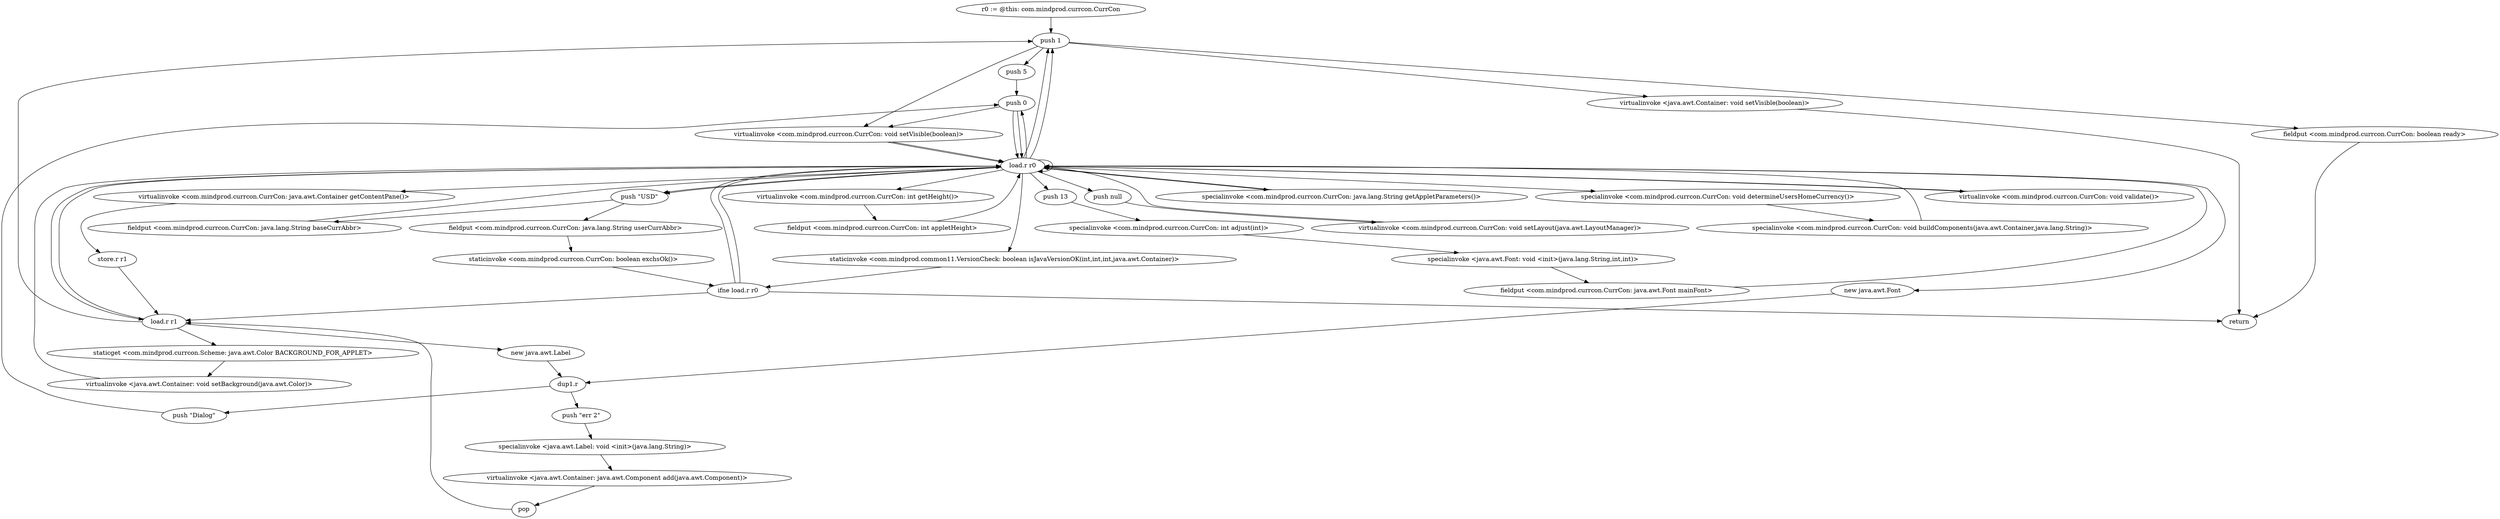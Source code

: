 digraph "" {
    "r0 := @this: com.mindprod.currcon.CurrCon"
    "push 1"
    "r0 := @this: com.mindprod.currcon.CurrCon"->"push 1";
    "push 5"
    "push 1"->"push 5";
    "push 0"
    "push 5"->"push 0";
    "load.r r0"
    "push 0"->"load.r r0";
    "staticinvoke <com.mindprod.common11.VersionCheck: boolean isJavaVersionOK(int,int,int,java.awt.Container)>"
    "load.r r0"->"staticinvoke <com.mindprod.common11.VersionCheck: boolean isJavaVersionOK(int,int,int,java.awt.Container)>";
    "ifne load.r r0"
    "staticinvoke <com.mindprod.common11.VersionCheck: boolean isJavaVersionOK(int,int,int,java.awt.Container)>"->"ifne load.r r0";
    "return"
    "ifne load.r r0"->"return";
    "ifne load.r r0"->"load.r r0";
    "load.r r0"->"load.r r0";
    "virtualinvoke <com.mindprod.currcon.CurrCon: int getHeight()>"
    "load.r r0"->"virtualinvoke <com.mindprod.currcon.CurrCon: int getHeight()>";
    "fieldput <com.mindprod.currcon.CurrCon: int appletHeight>"
    "virtualinvoke <com.mindprod.currcon.CurrCon: int getHeight()>"->"fieldput <com.mindprod.currcon.CurrCon: int appletHeight>";
    "fieldput <com.mindprod.currcon.CurrCon: int appletHeight>"->"load.r r0";
    "new java.awt.Font"
    "load.r r0"->"new java.awt.Font";
    "dup1.r"
    "new java.awt.Font"->"dup1.r";
    "push \"Dialog\""
    "dup1.r"->"push \"Dialog\"";
    "push \"Dialog\""->"push 0";
    "push 0"->"load.r r0";
    "push 13"
    "load.r r0"->"push 13";
    "specialinvoke <com.mindprod.currcon.CurrCon: int adjust(int)>"
    "push 13"->"specialinvoke <com.mindprod.currcon.CurrCon: int adjust(int)>";
    "specialinvoke <java.awt.Font: void <init>(java.lang.String,int,int)>"
    "specialinvoke <com.mindprod.currcon.CurrCon: int adjust(int)>"->"specialinvoke <java.awt.Font: void <init>(java.lang.String,int,int)>";
    "fieldput <com.mindprod.currcon.CurrCon: java.awt.Font mainFont>"
    "specialinvoke <java.awt.Font: void <init>(java.lang.String,int,int)>"->"fieldput <com.mindprod.currcon.CurrCon: java.awt.Font mainFont>";
    "fieldput <com.mindprod.currcon.CurrCon: java.awt.Font mainFont>"->"load.r r0";
    "load.r r0"->"push 0";
    "virtualinvoke <com.mindprod.currcon.CurrCon: void setVisible(boolean)>"
    "push 0"->"virtualinvoke <com.mindprod.currcon.CurrCon: void setVisible(boolean)>";
    "virtualinvoke <com.mindprod.currcon.CurrCon: void setVisible(boolean)>"->"load.r r0";
    "virtualinvoke <com.mindprod.currcon.CurrCon: java.awt.Container getContentPane()>"
    "load.r r0"->"virtualinvoke <com.mindprod.currcon.CurrCon: java.awt.Container getContentPane()>";
    "store.r r1"
    "virtualinvoke <com.mindprod.currcon.CurrCon: java.awt.Container getContentPane()>"->"store.r r1";
    "load.r r1"
    "store.r r1"->"load.r r1";
    "staticget <com.mindprod.currcon.Scheme: java.awt.Color BACKGROUND_FOR_APPLET>"
    "load.r r1"->"staticget <com.mindprod.currcon.Scheme: java.awt.Color BACKGROUND_FOR_APPLET>";
    "virtualinvoke <java.awt.Container: void setBackground(java.awt.Color)>"
    "staticget <com.mindprod.currcon.Scheme: java.awt.Color BACKGROUND_FOR_APPLET>"->"virtualinvoke <java.awt.Container: void setBackground(java.awt.Color)>";
    "virtualinvoke <java.awt.Container: void setBackground(java.awt.Color)>"->"load.r r0";
    "push null"
    "load.r r0"->"push null";
    "virtualinvoke <com.mindprod.currcon.CurrCon: void setLayout(java.awt.LayoutManager)>"
    "push null"->"virtualinvoke <com.mindprod.currcon.CurrCon: void setLayout(java.awt.LayoutManager)>";
    "virtualinvoke <com.mindprod.currcon.CurrCon: void setLayout(java.awt.LayoutManager)>"->"load.r r0";
    "push \"USD\""
    "load.r r0"->"push \"USD\"";
    "fieldput <com.mindprod.currcon.CurrCon: java.lang.String baseCurrAbbr>"
    "push \"USD\""->"fieldput <com.mindprod.currcon.CurrCon: java.lang.String baseCurrAbbr>";
    "fieldput <com.mindprod.currcon.CurrCon: java.lang.String baseCurrAbbr>"->"load.r r0";
    "load.r r0"->"push \"USD\"";
    "fieldput <com.mindprod.currcon.CurrCon: java.lang.String userCurrAbbr>"
    "push \"USD\""->"fieldput <com.mindprod.currcon.CurrCon: java.lang.String userCurrAbbr>";
    "staticinvoke <com.mindprod.currcon.CurrCon: boolean exchsOk()>"
    "fieldput <com.mindprod.currcon.CurrCon: java.lang.String userCurrAbbr>"->"staticinvoke <com.mindprod.currcon.CurrCon: boolean exchsOk()>";
    "staticinvoke <com.mindprod.currcon.CurrCon: boolean exchsOk()>"->"ifne load.r r0";
    "ifne load.r r0"->"load.r r1";
    "new java.awt.Label"
    "load.r r1"->"new java.awt.Label";
    "new java.awt.Label"->"dup1.r";
    "push \"err 2\""
    "dup1.r"->"push \"err 2\"";
    "specialinvoke <java.awt.Label: void <init>(java.lang.String)>"
    "push \"err 2\""->"specialinvoke <java.awt.Label: void <init>(java.lang.String)>";
    "virtualinvoke <java.awt.Container: java.awt.Component add(java.awt.Component)>"
    "specialinvoke <java.awt.Label: void <init>(java.lang.String)>"->"virtualinvoke <java.awt.Container: java.awt.Component add(java.awt.Component)>";
    "pop"
    "virtualinvoke <java.awt.Container: java.awt.Component add(java.awt.Component)>"->"pop";
    "pop"->"load.r r1";
    "load.r r1"->"push 1";
    "virtualinvoke <java.awt.Container: void setVisible(boolean)>"
    "push 1"->"virtualinvoke <java.awt.Container: void setVisible(boolean)>";
    "virtualinvoke <java.awt.Container: void setVisible(boolean)>"->"return";
    "ifne load.r r0"->"load.r r0";
    "load.r r0"->"load.r r1";
    "load.r r1"->"load.r r0";
    "specialinvoke <com.mindprod.currcon.CurrCon: java.lang.String getAppletParameters()>"
    "load.r r0"->"specialinvoke <com.mindprod.currcon.CurrCon: java.lang.String getAppletParameters()>";
    "specialinvoke <com.mindprod.currcon.CurrCon: java.lang.String getAppletParameters()>"->"load.r r0";
    "specialinvoke <com.mindprod.currcon.CurrCon: void determineUsersHomeCurrency()>"
    "load.r r0"->"specialinvoke <com.mindprod.currcon.CurrCon: void determineUsersHomeCurrency()>";
    "specialinvoke <com.mindprod.currcon.CurrCon: void buildComponents(java.awt.Container,java.lang.String)>"
    "specialinvoke <com.mindprod.currcon.CurrCon: void determineUsersHomeCurrency()>"->"specialinvoke <com.mindprod.currcon.CurrCon: void buildComponents(java.awt.Container,java.lang.String)>";
    "specialinvoke <com.mindprod.currcon.CurrCon: void buildComponents(java.awt.Container,java.lang.String)>"->"load.r r0";
    "virtualinvoke <com.mindprod.currcon.CurrCon: void validate()>"
    "load.r r0"->"virtualinvoke <com.mindprod.currcon.CurrCon: void validate()>";
    "virtualinvoke <com.mindprod.currcon.CurrCon: void validate()>"->"load.r r0";
    "load.r r0"->"push 1";
    "push 1"->"virtualinvoke <com.mindprod.currcon.CurrCon: void setVisible(boolean)>";
    "virtualinvoke <com.mindprod.currcon.CurrCon: void setVisible(boolean)>"->"load.r r0";
    "load.r r0"->"push 1";
    "fieldput <com.mindprod.currcon.CurrCon: boolean ready>"
    "push 1"->"fieldput <com.mindprod.currcon.CurrCon: boolean ready>";
    "fieldput <com.mindprod.currcon.CurrCon: boolean ready>"->"return";
}
